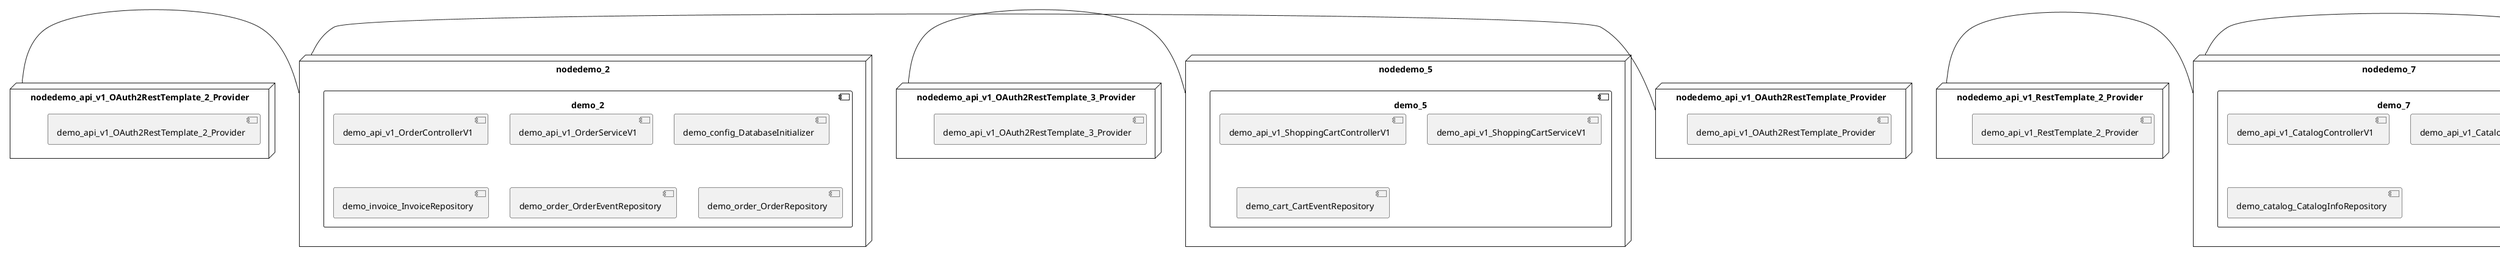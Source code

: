 @startuml
skinparam fixCircleLabelOverlapping true
skinparam componentStyle uml2
node nodedemo {
component demo {
[demo_api_v1_UserControllerV1] [[kbastani-spring-cloud-event-sourcing-example.system#_3ItSpA87Ee-sWoIEmccaxg]]
[demo_api_v1_UserServiceV1] [[kbastani-spring-cloud-event-sourcing-example.system#_3ItSpA87Ee-sWoIEmccaxg]]
[demo_user_UserRepository] [[kbastani-spring-cloud-event-sourcing-example.system#_3ItSpA87Ee-sWoIEmccaxg]]
}
}
node nodedemo_2 {
component demo_2 {
[demo_api_v1_OrderControllerV1] [[kbastani-spring-cloud-event-sourcing-example.system#_3ItSpA87Ee-sWoIEmccaxg]]
[demo_api_v1_OrderServiceV1] [[kbastani-spring-cloud-event-sourcing-example.system#_3ItSpA87Ee-sWoIEmccaxg]]
[demo_config_DatabaseInitializer] [[kbastani-spring-cloud-event-sourcing-example.system#_3ItSpA87Ee-sWoIEmccaxg]]
[demo_invoice_InvoiceRepository] [[kbastani-spring-cloud-event-sourcing-example.system#_3ItSpA87Ee-sWoIEmccaxg]]
[demo_order_OrderEventRepository] [[kbastani-spring-cloud-event-sourcing-example.system#_3ItSpA87Ee-sWoIEmccaxg]]
[demo_order_OrderRepository] [[kbastani-spring-cloud-event-sourcing-example.system#_3ItSpA87Ee-sWoIEmccaxg]]
}
}
node nodedemo_3 {
component demo_3 {
[demo_UserController] [[kbastani-spring-cloud-event-sourcing-example.system#_3ItSpA87Ee-sWoIEmccaxg]]
[demo_UserRepository] [[kbastani-spring-cloud-event-sourcing-example.system#_3ItSpA87Ee-sWoIEmccaxg]]
[demo_UserService] [[kbastani-spring-cloud-event-sourcing-example.system#_3ItSpA87Ee-sWoIEmccaxg]]
[demo_login_UserController] [[kbastani-spring-cloud-event-sourcing-example.system#_3ItSpA87Ee-sWoIEmccaxg]]
}
}
node nodedemo_4 {
component demo_4 {
[demo_account_AccountRepository] [[kbastani-spring-cloud-event-sourcing-example.system#_3ItSpA87Ee-sWoIEmccaxg]]
[demo_api_v1_AccountControllerV1] [[kbastani-spring-cloud-event-sourcing-example.system#_3ItSpA87Ee-sWoIEmccaxg]]
[demo_api_v1_AccountServiceV1] [[kbastani-spring-cloud-event-sourcing-example.system#_3ItSpA87Ee-sWoIEmccaxg]]
}
}
node nodedemo_5 {
component demo_5 {
[demo_api_v1_ShoppingCartControllerV1] [[kbastani-spring-cloud-event-sourcing-example.system#_3ItSpA87Ee-sWoIEmccaxg]]
[demo_api_v1_ShoppingCartServiceV1] [[kbastani-spring-cloud-event-sourcing-example.system#_3ItSpA87Ee-sWoIEmccaxg]]
[demo_cart_CartEventRepository] [[kbastani-spring-cloud-event-sourcing-example.system#_3ItSpA87Ee-sWoIEmccaxg]]
}
}
node nodedemo_6 {
component demo_6 {
[DatabaseInitializer] [[kbastani-spring-cloud-event-sourcing-example.system#_3ItSpA87Ee-sWoIEmccaxg]]
}
}
node nodedemo_7 {
component demo_7 {
[demo_api_v1_CatalogControllerV1] [[kbastani-spring-cloud-event-sourcing-example.system#_3ItSpA87Ee-sWoIEmccaxg]]
[demo_api_v1_CatalogServiceV1] [[kbastani-spring-cloud-event-sourcing-example.system#_3ItSpA87Ee-sWoIEmccaxg]]
[demo_catalog_CatalogInfoRepository] [[kbastani-spring-cloud-event-sourcing-example.system#_3ItSpA87Ee-sWoIEmccaxg]]
}
}
node nodedemo_v1 {
component demo_v1 {
[demo_v1_InventoryControllerV1] [[kbastani-spring-cloud-event-sourcing-example.system#_3ItSpA87Ee-sWoIEmccaxg]]
[demo_v1_InventoryServiceV1] [[kbastani-spring-cloud-event-sourcing-example.system#_3ItSpA87Ee-sWoIEmccaxg]]
}
}
node nodedemo_api_v1_OAuth2RestTemplate_2_Provider {
[demo_api_v1_OAuth2RestTemplate_2_Provider] [[kbastani-spring-cloud-event-sourcing-example.system#_3ItSpA87Ee-sWoIEmccaxg]]
}
node nodedemo_api_v1_OAuth2RestTemplate_3_Provider {
[demo_api_v1_OAuth2RestTemplate_3_Provider] [[kbastani-spring-cloud-event-sourcing-example.system#_3ItSpA87Ee-sWoIEmccaxg]]
}
node nodedemo_api_v1_OAuth2RestTemplate_Provider {
[demo_api_v1_OAuth2RestTemplate_Provider] [[kbastani-spring-cloud-event-sourcing-example.system#_3ItSpA87Ee-sWoIEmccaxg]]
}
node nodedemo_api_v1_RestTemplate_2_Provider {
[demo_api_v1_RestTemplate_2_Provider] [[kbastani-spring-cloud-event-sourcing-example.system#_3ItSpA87Ee-sWoIEmccaxg]]
}
node nodedemo_api_v1_RestTemplate_Provider {
[demo_api_v1_RestTemplate_Provider] [[kbastani-spring-cloud-event-sourcing-example.system#_3ItSpA87Ee-sWoIEmccaxg]]
}
node nodedemo_inventory_InventoryRepository_Provider {
[demo_inventory_InventoryRepository_Provider] [[kbastani-spring-cloud-event-sourcing-example.system#_3ItSpA87Ee-sWoIEmccaxg]]
}
node nodedemo_login_AuthenticationManager_Provider {
[demo_login_AuthenticationManager_Provider] [[kbastani-spring-cloud-event-sourcing-example.system#_3ItSpA87Ee-sWoIEmccaxg]]
}
node nodedemo_login_ClientDetailsService_Provider {
[demo_login_ClientDetailsService_Provider] [[kbastani-spring-cloud-event-sourcing-example.system#_3ItSpA87Ee-sWoIEmccaxg]]
}
node nodedemo_login_HttpSessionSecurityContextRepository_Provider {
[demo_login_HttpSessionSecurityContextRepository_Provider] [[kbastani-spring-cloud-event-sourcing-example.system#_3ItSpA87Ee-sWoIEmccaxg]]
}
node nodedemo_login_LoginController {
[demo_login_LoginController] [[kbastani-spring-cloud-event-sourcing-example.system#_3ItSpA87Ee-sWoIEmccaxg]]
}
node nodedemo_product_ProductRepository_Provider {
[demo_product_ProductRepository_Provider] [[kbastani-spring-cloud-event-sourcing-example.system#_3ItSpA87Ee-sWoIEmccaxg]]
}
node nodedemo_user_UserClientV1 {
[demo_user_UserClientV1] [[kbastani-spring-cloud-event-sourcing-example.system#_3ItSpA87Ee-sWoIEmccaxg]]
}
node nodedemo_v1_Session_Provider {
[demo_v1_Session_Provider] [[kbastani-spring-cloud-event-sourcing-example.system#_3ItSpA87Ee-sWoIEmccaxg]]
}
[nodedemo_api_v1_OAuth2RestTemplate_2_Provider] - [nodedemo_2]
[nodedemo_api_v1_OAuth2RestTemplate_3_Provider] - [nodedemo_5]
[nodedemo_api_v1_OAuth2RestTemplate_Provider] - [nodedemo_2]
[nodedemo_api_v1_RestTemplate_2_Provider] - [nodedemo_7]
[nodedemo_api_v1_RestTemplate_Provider] - [nodedemo_7]
[nodedemo_inventory_InventoryRepository_Provider] - [nodedemo_v1]
[nodedemo_login_AuthenticationManager_Provider] - [nodedemo_login_LoginController]
[nodedemo_login_ClientDetailsService_Provider] - [nodedemo_login_LoginController]
[nodedemo_login_HttpSessionSecurityContextRepository_Provider] - [nodedemo_login_LoginController]
[nodedemo_product_ProductRepository_Provider] - [nodedemo_v1]
[nodedemo_v1_Session_Provider] - [nodedemo_v1]
[nodedemo] - [nodedemo_user_UserClientV1]

@enduml
